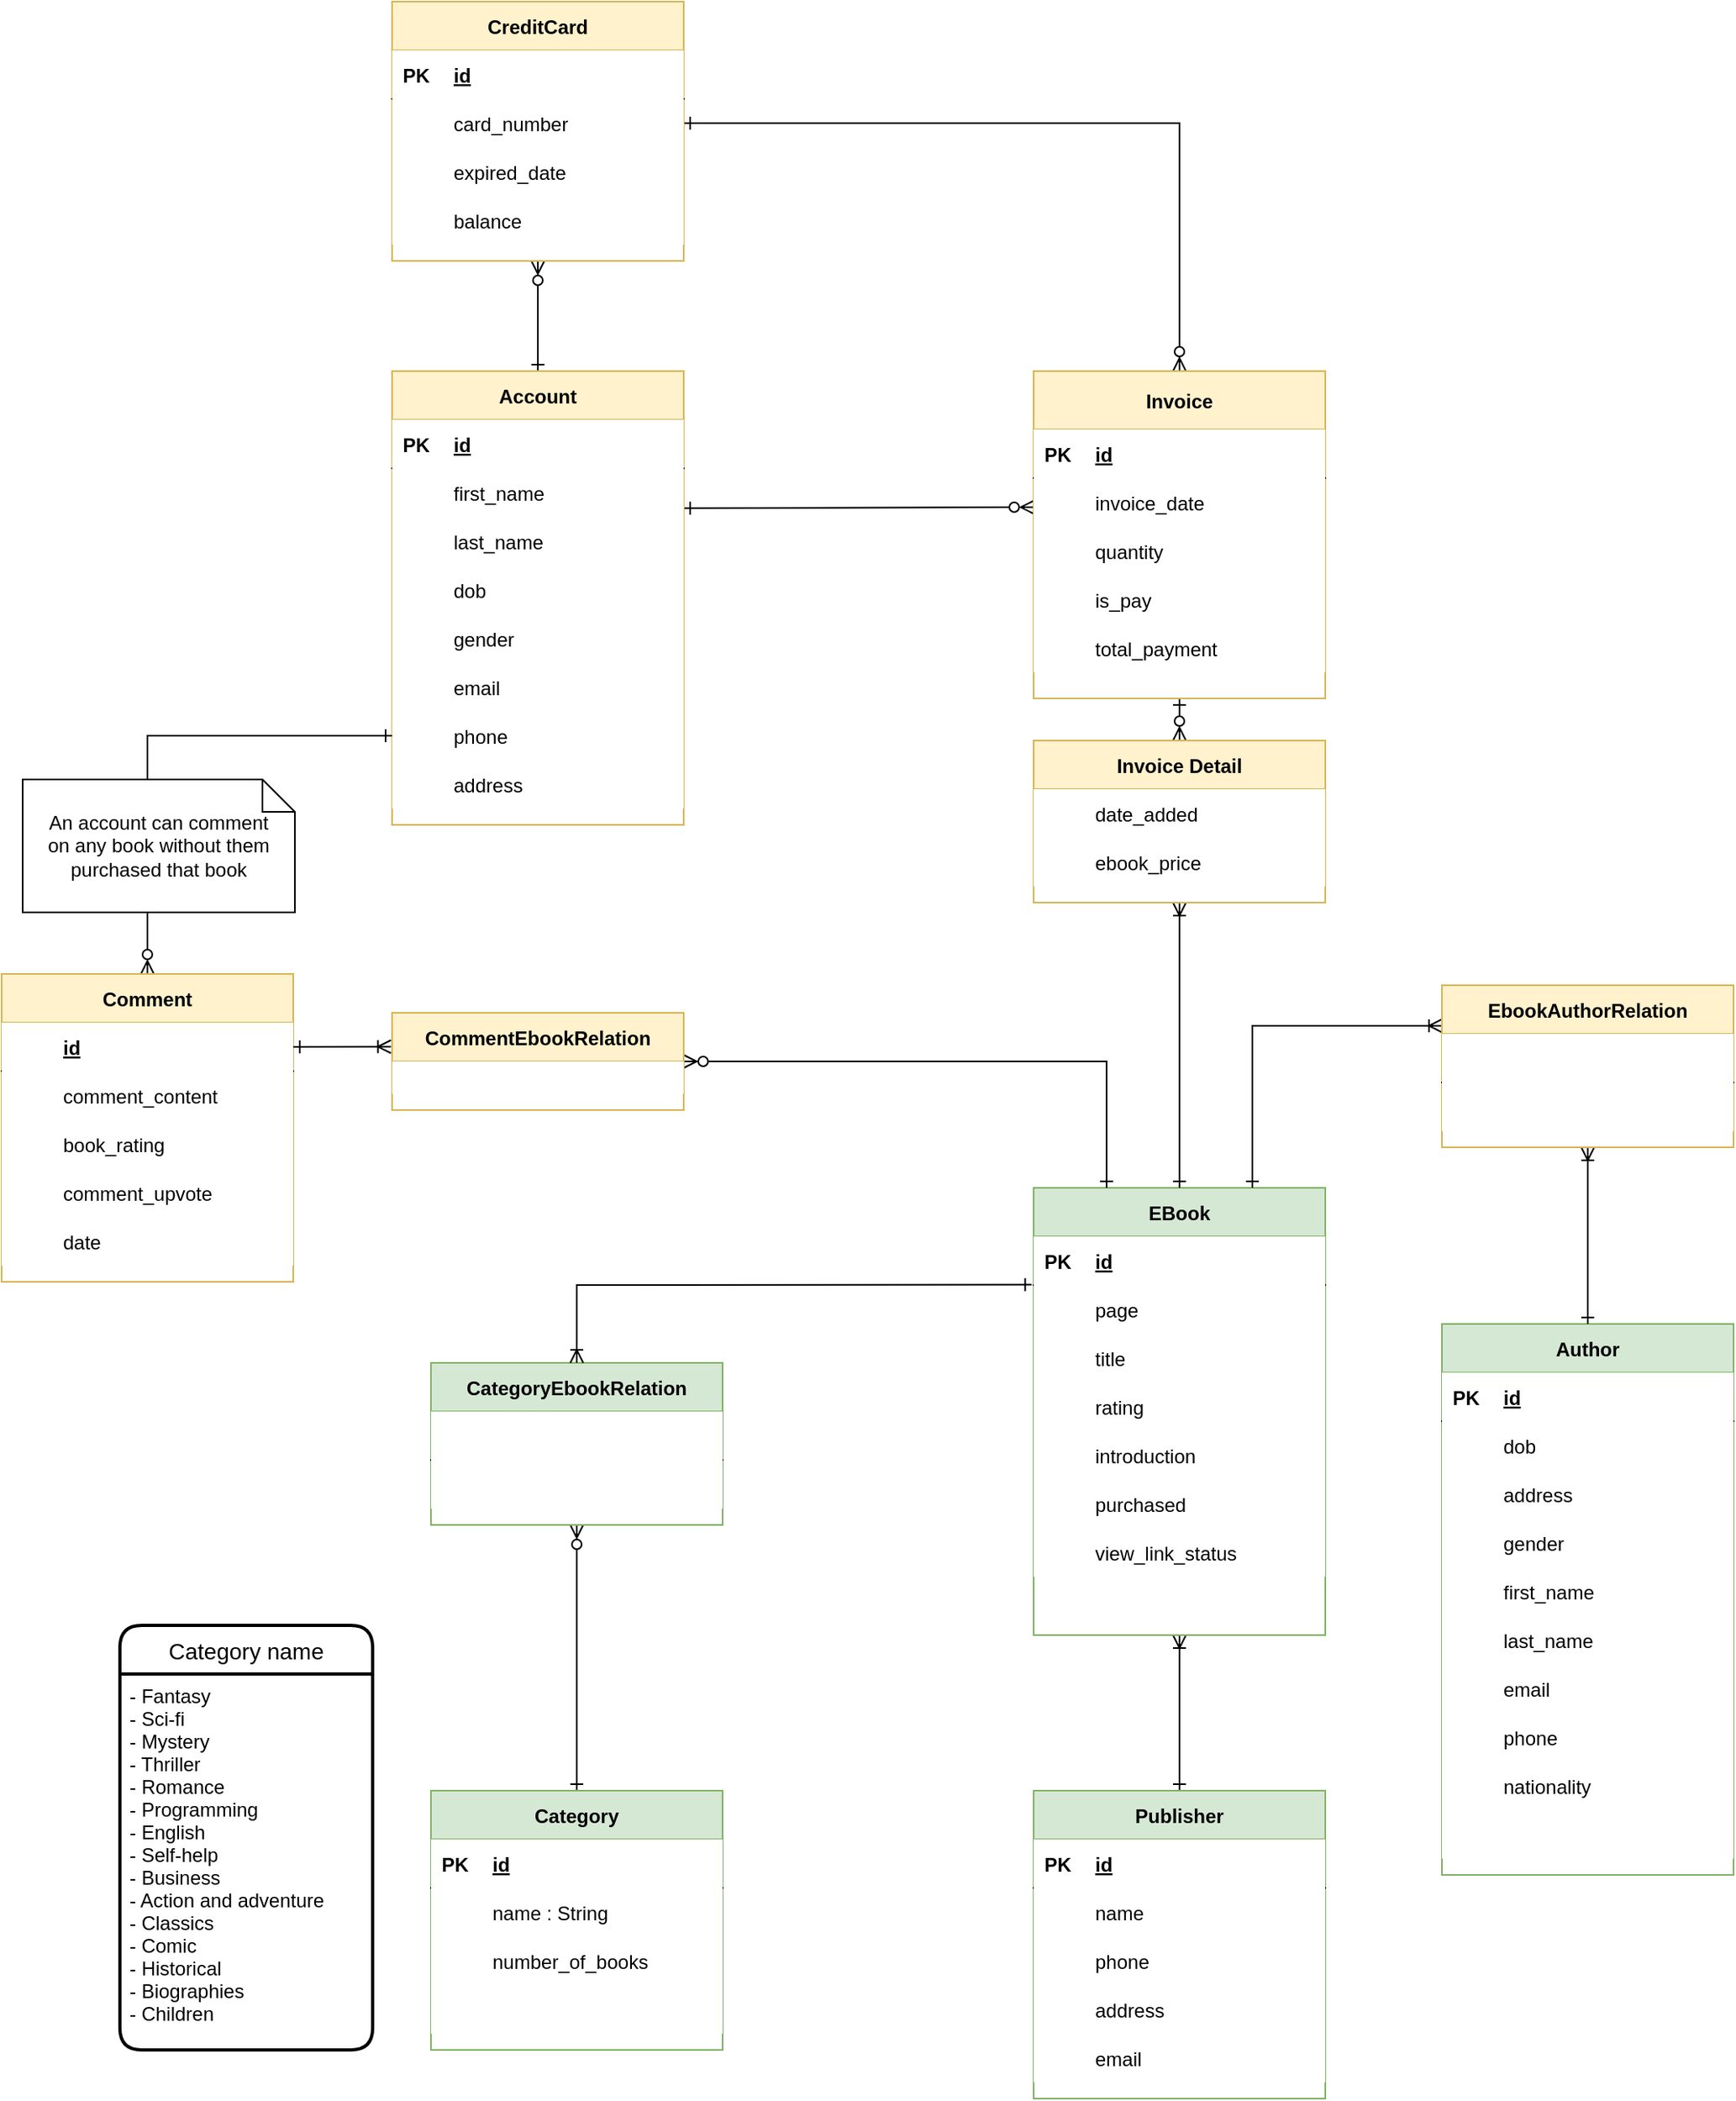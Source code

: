 <mxfile version="19.0.1" type="device"><diagram id="lkXL4oQiqGiToZnR444P" name="Page-1"><mxGraphModel dx="1787" dy="1447" grid="1" gridSize="12" guides="1" tooltips="1" connect="1" arrows="1" fold="1" page="1" pageScale="1" pageWidth="1169" pageHeight="827" math="0" shadow="0"><root><mxCell id="0"/><mxCell id="1" parent="0"/><mxCell id="c8PphtEP9q0mgVCC9OkP-134" style="edgeStyle=none;rounded=0;orthogonalLoop=1;jettySize=auto;html=1;exitX=0.5;exitY=1;exitDx=0;exitDy=0;entryX=0.5;entryY=0;entryDx=0;entryDy=0;startArrow=ERoneToMany;startFill=0;endArrow=ERone;endFill=0;" parent="1" source="c8PphtEP9q0mgVCC9OkP-1" target="c8PphtEP9q0mgVCC9OkP-80" edge="1"><mxGeometry relative="1" as="geometry"/></mxCell><mxCell id="c8PphtEP9q0mgVCC9OkP-1" value="EBook" style="shape=table;startSize=30;container=1;collapsible=1;childLayout=tableLayout;fixedRows=1;rowLines=0;fontStyle=1;align=center;resizeLast=1;fillColor=#d5e8d4;strokeColor=#82b366;" parent="1" vertex="1"><mxGeometry x="708" y="948" width="180" height="276" as="geometry"/></mxCell><mxCell id="c8PphtEP9q0mgVCC9OkP-2" value="" style="shape=tableRow;horizontal=0;startSize=0;swimlaneHead=0;swimlaneBody=0;collapsible=0;dropTarget=0;points=[[0,0.5],[1,0.5]];portConstraint=eastwest;top=0;left=0;right=0;bottom=1;" parent="c8PphtEP9q0mgVCC9OkP-1" vertex="1"><mxGeometry y="30" width="180" height="30" as="geometry"/></mxCell><mxCell id="c8PphtEP9q0mgVCC9OkP-3" value="PK" style="shape=partialRectangle;connectable=0;top=0;left=0;bottom=0;right=0;fontStyle=1;overflow=hidden;" parent="c8PphtEP9q0mgVCC9OkP-2" vertex="1"><mxGeometry width="30" height="30" as="geometry"><mxRectangle width="30" height="30" as="alternateBounds"/></mxGeometry></mxCell><mxCell id="c8PphtEP9q0mgVCC9OkP-4" value="id" style="shape=partialRectangle;connectable=0;top=0;left=0;bottom=0;right=0;align=left;spacingLeft=6;fontStyle=5;overflow=hidden;" parent="c8PphtEP9q0mgVCC9OkP-2" vertex="1"><mxGeometry x="30" width="150" height="30" as="geometry"><mxRectangle width="150" height="30" as="alternateBounds"/></mxGeometry></mxCell><mxCell id="c8PphtEP9q0mgVCC9OkP-5" value="" style="shape=tableRow;horizontal=0;startSize=0;swimlaneHead=0;swimlaneBody=0;collapsible=0;dropTarget=0;points=[[0,0.5],[1,0.5]];portConstraint=eastwest;top=0;left=0;right=0;bottom=0;" parent="c8PphtEP9q0mgVCC9OkP-1" vertex="1"><mxGeometry y="60" width="180" height="30" as="geometry"/></mxCell><mxCell id="c8PphtEP9q0mgVCC9OkP-6" value="" style="shape=partialRectangle;connectable=0;top=0;left=0;bottom=0;right=0;editable=1;overflow=hidden;" parent="c8PphtEP9q0mgVCC9OkP-5" vertex="1"><mxGeometry width="30" height="30" as="geometry"><mxRectangle width="30" height="30" as="alternateBounds"/></mxGeometry></mxCell><mxCell id="c8PphtEP9q0mgVCC9OkP-7" value="page" style="shape=partialRectangle;connectable=0;top=0;left=0;bottom=0;right=0;align=left;spacingLeft=6;overflow=hidden;" parent="c8PphtEP9q0mgVCC9OkP-5" vertex="1"><mxGeometry x="30" width="150" height="30" as="geometry"><mxRectangle width="150" height="30" as="alternateBounds"/></mxGeometry></mxCell><mxCell id="c8PphtEP9q0mgVCC9OkP-8" value="" style="shape=tableRow;horizontal=0;startSize=0;swimlaneHead=0;swimlaneBody=0;collapsible=0;dropTarget=0;points=[[0,0.5],[1,0.5]];portConstraint=eastwest;top=0;left=0;right=0;bottom=0;" parent="c8PphtEP9q0mgVCC9OkP-1" vertex="1"><mxGeometry y="90" width="180" height="30" as="geometry"/></mxCell><mxCell id="c8PphtEP9q0mgVCC9OkP-9" value="" style="shape=partialRectangle;connectable=0;top=0;left=0;bottom=0;right=0;editable=1;overflow=hidden;" parent="c8PphtEP9q0mgVCC9OkP-8" vertex="1"><mxGeometry width="30" height="30" as="geometry"><mxRectangle width="30" height="30" as="alternateBounds"/></mxGeometry></mxCell><mxCell id="c8PphtEP9q0mgVCC9OkP-10" value="title" style="shape=partialRectangle;connectable=0;top=0;left=0;bottom=0;right=0;align=left;spacingLeft=6;overflow=hidden;" parent="c8PphtEP9q0mgVCC9OkP-8" vertex="1"><mxGeometry x="30" width="150" height="30" as="geometry"><mxRectangle width="150" height="30" as="alternateBounds"/></mxGeometry></mxCell><mxCell id="HQHIdfL7lgmh869W0UjS-28" style="shape=tableRow;horizontal=0;startSize=0;swimlaneHead=0;swimlaneBody=0;collapsible=0;dropTarget=0;points=[[0,0.5],[1,0.5]];portConstraint=eastwest;top=0;left=0;right=0;bottom=0;" parent="c8PphtEP9q0mgVCC9OkP-1" vertex="1"><mxGeometry y="120" width="180" height="30" as="geometry"/></mxCell><mxCell id="HQHIdfL7lgmh869W0UjS-29" style="shape=partialRectangle;connectable=0;top=0;left=0;bottom=0;right=0;editable=1;overflow=hidden;" parent="HQHIdfL7lgmh869W0UjS-28" vertex="1"><mxGeometry width="30" height="30" as="geometry"><mxRectangle width="30" height="30" as="alternateBounds"/></mxGeometry></mxCell><mxCell id="HQHIdfL7lgmh869W0UjS-30" value="rating" style="shape=partialRectangle;connectable=0;top=0;left=0;bottom=0;right=0;align=left;spacingLeft=6;overflow=hidden;" parent="HQHIdfL7lgmh869W0UjS-28" vertex="1"><mxGeometry x="30" width="150" height="30" as="geometry"><mxRectangle width="150" height="30" as="alternateBounds"/></mxGeometry></mxCell><mxCell id="HQHIdfL7lgmh869W0UjS-31" style="shape=tableRow;horizontal=0;startSize=0;swimlaneHead=0;swimlaneBody=0;collapsible=0;dropTarget=0;points=[[0,0.5],[1,0.5]];portConstraint=eastwest;top=0;left=0;right=0;bottom=0;" parent="c8PphtEP9q0mgVCC9OkP-1" vertex="1"><mxGeometry y="150" width="180" height="30" as="geometry"/></mxCell><mxCell id="HQHIdfL7lgmh869W0UjS-32" style="shape=partialRectangle;connectable=0;top=0;left=0;bottom=0;right=0;editable=1;overflow=hidden;" parent="HQHIdfL7lgmh869W0UjS-31" vertex="1"><mxGeometry width="30" height="30" as="geometry"><mxRectangle width="30" height="30" as="alternateBounds"/></mxGeometry></mxCell><mxCell id="HQHIdfL7lgmh869W0UjS-33" value="introduction" style="shape=partialRectangle;connectable=0;top=0;left=0;bottom=0;right=0;align=left;spacingLeft=6;overflow=hidden;" parent="HQHIdfL7lgmh869W0UjS-31" vertex="1"><mxGeometry x="30" width="150" height="30" as="geometry"><mxRectangle width="150" height="30" as="alternateBounds"/></mxGeometry></mxCell><mxCell id="HQHIdfL7lgmh869W0UjS-46" style="shape=tableRow;horizontal=0;startSize=0;swimlaneHead=0;swimlaneBody=0;collapsible=0;dropTarget=0;points=[[0,0.5],[1,0.5]];portConstraint=eastwest;top=0;left=0;right=0;bottom=0;" parent="c8PphtEP9q0mgVCC9OkP-1" vertex="1"><mxGeometry y="180" width="180" height="30" as="geometry"/></mxCell><mxCell id="HQHIdfL7lgmh869W0UjS-47" style="shape=partialRectangle;connectable=0;top=0;left=0;bottom=0;right=0;editable=1;overflow=hidden;" parent="HQHIdfL7lgmh869W0UjS-46" vertex="1"><mxGeometry width="30" height="30" as="geometry"><mxRectangle width="30" height="30" as="alternateBounds"/></mxGeometry></mxCell><mxCell id="HQHIdfL7lgmh869W0UjS-48" value="purchased" style="shape=partialRectangle;connectable=0;top=0;left=0;bottom=0;right=0;align=left;spacingLeft=6;overflow=hidden;" parent="HQHIdfL7lgmh869W0UjS-46" vertex="1"><mxGeometry x="30" width="150" height="30" as="geometry"><mxRectangle width="150" height="30" as="alternateBounds"/></mxGeometry></mxCell><mxCell id="HQHIdfL7lgmh869W0UjS-7" style="shape=tableRow;horizontal=0;startSize=0;swimlaneHead=0;swimlaneBody=0;collapsible=0;dropTarget=0;points=[[0,0.5],[1,0.5]];portConstraint=eastwest;top=0;left=0;right=0;bottom=0;" parent="c8PphtEP9q0mgVCC9OkP-1" vertex="1"><mxGeometry y="210" width="180" height="30" as="geometry"/></mxCell><mxCell id="HQHIdfL7lgmh869W0UjS-8" style="shape=partialRectangle;connectable=0;top=0;left=0;bottom=0;right=0;editable=1;overflow=hidden;" parent="HQHIdfL7lgmh869W0UjS-7" vertex="1"><mxGeometry width="30" height="30" as="geometry"><mxRectangle width="30" height="30" as="alternateBounds"/></mxGeometry></mxCell><mxCell id="HQHIdfL7lgmh869W0UjS-9" value="view_link_status" style="shape=partialRectangle;connectable=0;top=0;left=0;bottom=0;right=0;align=left;spacingLeft=6;overflow=hidden;" parent="HQHIdfL7lgmh869W0UjS-7" vertex="1"><mxGeometry x="30" width="150" height="30" as="geometry"><mxRectangle width="150" height="30" as="alternateBounds"/></mxGeometry></mxCell><mxCell id="c8PphtEP9q0mgVCC9OkP-136" style="edgeStyle=none;rounded=0;orthogonalLoop=1;jettySize=auto;html=1;exitX=1;exitY=0.82;exitDx=0;exitDy=0;entryX=0;entryY=0.6;entryDx=0;entryDy=0;startArrow=ERone;startFill=0;endArrow=ERzeroToMany;endFill=0;exitPerimeter=0;entryPerimeter=0;" parent="1" source="c8PphtEP9q0mgVCC9OkP-18" target="c8PphtEP9q0mgVCC9OkP-45" edge="1"><mxGeometry relative="1" as="geometry"/></mxCell><mxCell id="c8PphtEP9q0mgVCC9OkP-163" style="edgeStyle=none;rounded=0;orthogonalLoop=1;jettySize=auto;html=1;exitX=0.5;exitY=0;exitDx=0;exitDy=0;entryX=0.5;entryY=1;entryDx=0;entryDy=0;startArrow=ERone;startFill=0;endArrow=ERzeroToMany;endFill=0;" parent="1" source="c8PphtEP9q0mgVCC9OkP-14" target="c8PphtEP9q0mgVCC9OkP-150" edge="1"><mxGeometry relative="1" as="geometry"/></mxCell><mxCell id="c8PphtEP9q0mgVCC9OkP-14" value="Account" style="shape=table;startSize=30;container=1;collapsible=1;childLayout=tableLayout;fixedRows=1;rowLines=0;fontStyle=1;align=center;resizeLast=1;fillColor=#fff2cc;strokeColor=#d6b656;" parent="1" vertex="1"><mxGeometry x="312" y="444" width="180" height="280" as="geometry"/></mxCell><mxCell id="c8PphtEP9q0mgVCC9OkP-15" value="" style="shape=tableRow;horizontal=0;startSize=0;swimlaneHead=0;swimlaneBody=0;collapsible=0;dropTarget=0;points=[[0,0.5],[1,0.5]];portConstraint=eastwest;top=0;left=0;right=0;bottom=1;" parent="c8PphtEP9q0mgVCC9OkP-14" vertex="1"><mxGeometry y="30" width="180" height="30" as="geometry"/></mxCell><mxCell id="c8PphtEP9q0mgVCC9OkP-16" value="PK" style="shape=partialRectangle;connectable=0;top=0;left=0;bottom=0;right=0;fontStyle=1;overflow=hidden;" parent="c8PphtEP9q0mgVCC9OkP-15" vertex="1"><mxGeometry width="30" height="30" as="geometry"><mxRectangle width="30" height="30" as="alternateBounds"/></mxGeometry></mxCell><mxCell id="c8PphtEP9q0mgVCC9OkP-17" value="id" style="shape=partialRectangle;connectable=0;top=0;left=0;bottom=0;right=0;align=left;spacingLeft=6;fontStyle=5;overflow=hidden;" parent="c8PphtEP9q0mgVCC9OkP-15" vertex="1"><mxGeometry x="30" width="150" height="30" as="geometry"><mxRectangle width="150" height="30" as="alternateBounds"/></mxGeometry></mxCell><mxCell id="c8PphtEP9q0mgVCC9OkP-18" value="" style="shape=tableRow;horizontal=0;startSize=0;swimlaneHead=0;swimlaneBody=0;collapsible=0;dropTarget=0;points=[[0,0.5],[1,0.5]];portConstraint=eastwest;top=0;left=0;right=0;bottom=0;" parent="c8PphtEP9q0mgVCC9OkP-14" vertex="1"><mxGeometry y="60" width="180" height="30" as="geometry"/></mxCell><mxCell id="c8PphtEP9q0mgVCC9OkP-19" value="" style="shape=partialRectangle;connectable=0;top=0;left=0;bottom=0;right=0;editable=1;overflow=hidden;" parent="c8PphtEP9q0mgVCC9OkP-18" vertex="1"><mxGeometry width="30" height="30" as="geometry"><mxRectangle width="30" height="30" as="alternateBounds"/></mxGeometry></mxCell><mxCell id="c8PphtEP9q0mgVCC9OkP-20" value="first_name" style="shape=partialRectangle;connectable=0;top=0;left=0;bottom=0;right=0;align=left;spacingLeft=6;overflow=hidden;" parent="c8PphtEP9q0mgVCC9OkP-18" vertex="1"><mxGeometry x="30" width="150" height="30" as="geometry"><mxRectangle width="150" height="30" as="alternateBounds"/></mxGeometry></mxCell><mxCell id="c8PphtEP9q0mgVCC9OkP-21" value="" style="shape=tableRow;horizontal=0;startSize=0;swimlaneHead=0;swimlaneBody=0;collapsible=0;dropTarget=0;points=[[0,0.5],[1,0.5]];portConstraint=eastwest;top=0;left=0;right=0;bottom=0;" parent="c8PphtEP9q0mgVCC9OkP-14" vertex="1"><mxGeometry y="90" width="180" height="30" as="geometry"/></mxCell><mxCell id="c8PphtEP9q0mgVCC9OkP-22" value="" style="shape=partialRectangle;connectable=0;top=0;left=0;bottom=0;right=0;editable=1;overflow=hidden;" parent="c8PphtEP9q0mgVCC9OkP-21" vertex="1"><mxGeometry width="30" height="30" as="geometry"><mxRectangle width="30" height="30" as="alternateBounds"/></mxGeometry></mxCell><mxCell id="c8PphtEP9q0mgVCC9OkP-23" value="last_name" style="shape=partialRectangle;connectable=0;top=0;left=0;bottom=0;right=0;align=left;spacingLeft=6;overflow=hidden;" parent="c8PphtEP9q0mgVCC9OkP-21" vertex="1"><mxGeometry x="30" width="150" height="30" as="geometry"><mxRectangle width="150" height="30" as="alternateBounds"/></mxGeometry></mxCell><mxCell id="c8PphtEP9q0mgVCC9OkP-236" style="shape=tableRow;horizontal=0;startSize=0;swimlaneHead=0;swimlaneBody=0;collapsible=0;dropTarget=0;points=[[0,0.5],[1,0.5]];portConstraint=eastwest;top=0;left=0;right=0;bottom=0;" parent="c8PphtEP9q0mgVCC9OkP-14" vertex="1"><mxGeometry y="120" width="180" height="30" as="geometry"/></mxCell><mxCell id="c8PphtEP9q0mgVCC9OkP-237" style="shape=partialRectangle;connectable=0;top=0;left=0;bottom=0;right=0;editable=1;overflow=hidden;" parent="c8PphtEP9q0mgVCC9OkP-236" vertex="1"><mxGeometry width="30" height="30" as="geometry"><mxRectangle width="30" height="30" as="alternateBounds"/></mxGeometry></mxCell><mxCell id="c8PphtEP9q0mgVCC9OkP-238" value="dob" style="shape=partialRectangle;connectable=0;top=0;left=0;bottom=0;right=0;align=left;spacingLeft=6;overflow=hidden;" parent="c8PphtEP9q0mgVCC9OkP-236" vertex="1"><mxGeometry x="30" width="150" height="30" as="geometry"><mxRectangle width="150" height="30" as="alternateBounds"/></mxGeometry></mxCell><mxCell id="c8PphtEP9q0mgVCC9OkP-24" value="" style="shape=tableRow;horizontal=0;startSize=0;swimlaneHead=0;swimlaneBody=0;collapsible=0;dropTarget=0;points=[[0,0.5],[1,0.5]];portConstraint=eastwest;top=0;left=0;right=0;bottom=0;" parent="c8PphtEP9q0mgVCC9OkP-14" vertex="1"><mxGeometry y="150" width="180" height="30" as="geometry"/></mxCell><mxCell id="c8PphtEP9q0mgVCC9OkP-25" value="" style="shape=partialRectangle;connectable=0;top=0;left=0;bottom=0;right=0;editable=1;overflow=hidden;" parent="c8PphtEP9q0mgVCC9OkP-24" vertex="1"><mxGeometry width="30" height="30" as="geometry"><mxRectangle width="30" height="30" as="alternateBounds"/></mxGeometry></mxCell><mxCell id="c8PphtEP9q0mgVCC9OkP-26" value="gender" style="shape=partialRectangle;connectable=0;top=0;left=0;bottom=0;right=0;align=left;spacingLeft=6;overflow=hidden;" parent="c8PphtEP9q0mgVCC9OkP-24" vertex="1"><mxGeometry x="30" width="150" height="30" as="geometry"><mxRectangle width="150" height="30" as="alternateBounds"/></mxGeometry></mxCell><mxCell id="c8PphtEP9q0mgVCC9OkP-227" style="shape=tableRow;horizontal=0;startSize=0;swimlaneHead=0;swimlaneBody=0;collapsible=0;dropTarget=0;points=[[0,0.5],[1,0.5]];portConstraint=eastwest;top=0;left=0;right=0;bottom=0;" parent="c8PphtEP9q0mgVCC9OkP-14" vertex="1"><mxGeometry y="180" width="180" height="30" as="geometry"/></mxCell><mxCell id="c8PphtEP9q0mgVCC9OkP-228" style="shape=partialRectangle;connectable=0;top=0;left=0;bottom=0;right=0;editable=1;overflow=hidden;" parent="c8PphtEP9q0mgVCC9OkP-227" vertex="1"><mxGeometry width="30" height="30" as="geometry"><mxRectangle width="30" height="30" as="alternateBounds"/></mxGeometry></mxCell><mxCell id="c8PphtEP9q0mgVCC9OkP-229" value="email" style="shape=partialRectangle;connectable=0;top=0;left=0;bottom=0;right=0;align=left;spacingLeft=6;overflow=hidden;" parent="c8PphtEP9q0mgVCC9OkP-227" vertex="1"><mxGeometry x="30" width="150" height="30" as="geometry"><mxRectangle width="150" height="30" as="alternateBounds"/></mxGeometry></mxCell><mxCell id="c8PphtEP9q0mgVCC9OkP-230" style="shape=tableRow;horizontal=0;startSize=0;swimlaneHead=0;swimlaneBody=0;collapsible=0;dropTarget=0;points=[[0,0.5],[1,0.5]];portConstraint=eastwest;top=0;left=0;right=0;bottom=0;" parent="c8PphtEP9q0mgVCC9OkP-14" vertex="1"><mxGeometry y="210" width="180" height="30" as="geometry"/></mxCell><mxCell id="c8PphtEP9q0mgVCC9OkP-231" style="shape=partialRectangle;connectable=0;top=0;left=0;bottom=0;right=0;editable=1;overflow=hidden;" parent="c8PphtEP9q0mgVCC9OkP-230" vertex="1"><mxGeometry width="30" height="30" as="geometry"><mxRectangle width="30" height="30" as="alternateBounds"/></mxGeometry></mxCell><mxCell id="c8PphtEP9q0mgVCC9OkP-232" value="phone" style="shape=partialRectangle;connectable=0;top=0;left=0;bottom=0;right=0;align=left;spacingLeft=6;overflow=hidden;" parent="c8PphtEP9q0mgVCC9OkP-230" vertex="1"><mxGeometry x="30" width="150" height="30" as="geometry"><mxRectangle width="150" height="30" as="alternateBounds"/></mxGeometry></mxCell><mxCell id="c8PphtEP9q0mgVCC9OkP-233" style="shape=tableRow;horizontal=0;startSize=0;swimlaneHead=0;swimlaneBody=0;collapsible=0;dropTarget=0;points=[[0,0.5],[1,0.5]];portConstraint=eastwest;top=0;left=0;right=0;bottom=0;" parent="c8PphtEP9q0mgVCC9OkP-14" vertex="1"><mxGeometry y="240" width="180" height="30" as="geometry"/></mxCell><mxCell id="c8PphtEP9q0mgVCC9OkP-234" style="shape=partialRectangle;connectable=0;top=0;left=0;bottom=0;right=0;editable=1;overflow=hidden;" parent="c8PphtEP9q0mgVCC9OkP-233" vertex="1"><mxGeometry width="30" height="30" as="geometry"><mxRectangle width="30" height="30" as="alternateBounds"/></mxGeometry></mxCell><mxCell id="c8PphtEP9q0mgVCC9OkP-235" value="address" style="shape=partialRectangle;connectable=0;top=0;left=0;bottom=0;right=0;align=left;spacingLeft=6;overflow=hidden;" parent="c8PphtEP9q0mgVCC9OkP-233" vertex="1"><mxGeometry x="30" width="150" height="30" as="geometry"><mxRectangle width="150" height="30" as="alternateBounds"/></mxGeometry></mxCell><mxCell id="c8PphtEP9q0mgVCC9OkP-28" value="Author" style="shape=table;startSize=30;container=1;collapsible=1;childLayout=tableLayout;fixedRows=1;rowLines=0;fontStyle=1;align=center;resizeLast=1;fillColor=#d5e8d4;strokeColor=#82b366;" parent="1" vertex="1"><mxGeometry x="960" y="1032" width="180" height="340" as="geometry"/></mxCell><mxCell id="c8PphtEP9q0mgVCC9OkP-29" value="" style="shape=tableRow;horizontal=0;startSize=0;swimlaneHead=0;swimlaneBody=0;collapsible=0;dropTarget=0;points=[[0,0.5],[1,0.5]];portConstraint=eastwest;top=0;left=0;right=0;bottom=1;" parent="c8PphtEP9q0mgVCC9OkP-28" vertex="1"><mxGeometry y="30" width="180" height="30" as="geometry"/></mxCell><mxCell id="c8PphtEP9q0mgVCC9OkP-30" value="PK" style="shape=partialRectangle;connectable=0;top=0;left=0;bottom=0;right=0;fontStyle=1;overflow=hidden;" parent="c8PphtEP9q0mgVCC9OkP-29" vertex="1"><mxGeometry width="30" height="30" as="geometry"><mxRectangle width="30" height="30" as="alternateBounds"/></mxGeometry></mxCell><mxCell id="c8PphtEP9q0mgVCC9OkP-31" value="id" style="shape=partialRectangle;connectable=0;top=0;left=0;bottom=0;right=0;align=left;spacingLeft=6;fontStyle=5;overflow=hidden;" parent="c8PphtEP9q0mgVCC9OkP-29" vertex="1"><mxGeometry x="30" width="150" height="30" as="geometry"><mxRectangle width="150" height="30" as="alternateBounds"/></mxGeometry></mxCell><mxCell id="c8PphtEP9q0mgVCC9OkP-32" value="" style="shape=tableRow;horizontal=0;startSize=0;swimlaneHead=0;swimlaneBody=0;collapsible=0;dropTarget=0;points=[[0,0.5],[1,0.5]];portConstraint=eastwest;top=0;left=0;right=0;bottom=0;" parent="c8PphtEP9q0mgVCC9OkP-28" vertex="1"><mxGeometry y="60" width="180" height="30" as="geometry"/></mxCell><mxCell id="c8PphtEP9q0mgVCC9OkP-33" value="" style="shape=partialRectangle;connectable=0;top=0;left=0;bottom=0;right=0;editable=1;overflow=hidden;" parent="c8PphtEP9q0mgVCC9OkP-32" vertex="1"><mxGeometry width="30" height="30" as="geometry"><mxRectangle width="30" height="30" as="alternateBounds"/></mxGeometry></mxCell><mxCell id="c8PphtEP9q0mgVCC9OkP-34" value="dob" style="shape=partialRectangle;connectable=0;top=0;left=0;bottom=0;right=0;align=left;spacingLeft=6;overflow=hidden;" parent="c8PphtEP9q0mgVCC9OkP-32" vertex="1"><mxGeometry x="30" width="150" height="30" as="geometry"><mxRectangle width="150" height="30" as="alternateBounds"/></mxGeometry></mxCell><mxCell id="c8PphtEP9q0mgVCC9OkP-35" value="" style="shape=tableRow;horizontal=0;startSize=0;swimlaneHead=0;swimlaneBody=0;collapsible=0;dropTarget=0;points=[[0,0.5],[1,0.5]];portConstraint=eastwest;top=0;left=0;right=0;bottom=0;" parent="c8PphtEP9q0mgVCC9OkP-28" vertex="1"><mxGeometry y="90" width="180" height="30" as="geometry"/></mxCell><mxCell id="c8PphtEP9q0mgVCC9OkP-36" value="" style="shape=partialRectangle;connectable=0;top=0;left=0;bottom=0;right=0;editable=1;overflow=hidden;" parent="c8PphtEP9q0mgVCC9OkP-35" vertex="1"><mxGeometry width="30" height="30" as="geometry"><mxRectangle width="30" height="30" as="alternateBounds"/></mxGeometry></mxCell><mxCell id="c8PphtEP9q0mgVCC9OkP-37" value="address" style="shape=partialRectangle;connectable=0;top=0;left=0;bottom=0;right=0;align=left;spacingLeft=6;overflow=hidden;" parent="c8PphtEP9q0mgVCC9OkP-35" vertex="1"><mxGeometry x="30" width="150" height="30" as="geometry"><mxRectangle width="150" height="30" as="alternateBounds"/></mxGeometry></mxCell><mxCell id="c8PphtEP9q0mgVCC9OkP-38" value="" style="shape=tableRow;horizontal=0;startSize=0;swimlaneHead=0;swimlaneBody=0;collapsible=0;dropTarget=0;points=[[0,0.5],[1,0.5]];portConstraint=eastwest;top=0;left=0;right=0;bottom=0;" parent="c8PphtEP9q0mgVCC9OkP-28" vertex="1"><mxGeometry y="120" width="180" height="30" as="geometry"/></mxCell><mxCell id="c8PphtEP9q0mgVCC9OkP-39" value="" style="shape=partialRectangle;connectable=0;top=0;left=0;bottom=0;right=0;editable=1;overflow=hidden;" parent="c8PphtEP9q0mgVCC9OkP-38" vertex="1"><mxGeometry width="30" height="30" as="geometry"><mxRectangle width="30" height="30" as="alternateBounds"/></mxGeometry></mxCell><mxCell id="c8PphtEP9q0mgVCC9OkP-40" value="gender" style="shape=partialRectangle;connectable=0;top=0;left=0;bottom=0;right=0;align=left;spacingLeft=6;overflow=hidden;" parent="c8PphtEP9q0mgVCC9OkP-38" vertex="1"><mxGeometry x="30" width="150" height="30" as="geometry"><mxRectangle width="150" height="30" as="alternateBounds"/></mxGeometry></mxCell><mxCell id="c8PphtEP9q0mgVCC9OkP-214" style="shape=tableRow;horizontal=0;startSize=0;swimlaneHead=0;swimlaneBody=0;collapsible=0;dropTarget=0;points=[[0,0.5],[1,0.5]];portConstraint=eastwest;top=0;left=0;right=0;bottom=0;" parent="c8PphtEP9q0mgVCC9OkP-28" vertex="1"><mxGeometry y="150" width="180" height="30" as="geometry"/></mxCell><mxCell id="c8PphtEP9q0mgVCC9OkP-215" style="shape=partialRectangle;connectable=0;top=0;left=0;bottom=0;right=0;editable=1;overflow=hidden;" parent="c8PphtEP9q0mgVCC9OkP-214" vertex="1"><mxGeometry width="30" height="30" as="geometry"><mxRectangle width="30" height="30" as="alternateBounds"/></mxGeometry></mxCell><mxCell id="c8PphtEP9q0mgVCC9OkP-216" value="first_name" style="shape=partialRectangle;connectable=0;top=0;left=0;bottom=0;right=0;align=left;spacingLeft=6;overflow=hidden;" parent="c8PphtEP9q0mgVCC9OkP-214" vertex="1"><mxGeometry x="30" width="150" height="30" as="geometry"><mxRectangle width="150" height="30" as="alternateBounds"/></mxGeometry></mxCell><mxCell id="c8PphtEP9q0mgVCC9OkP-217" style="shape=tableRow;horizontal=0;startSize=0;swimlaneHead=0;swimlaneBody=0;collapsible=0;dropTarget=0;points=[[0,0.5],[1,0.5]];portConstraint=eastwest;top=0;left=0;right=0;bottom=0;" parent="c8PphtEP9q0mgVCC9OkP-28" vertex="1"><mxGeometry y="180" width="180" height="30" as="geometry"/></mxCell><mxCell id="c8PphtEP9q0mgVCC9OkP-218" style="shape=partialRectangle;connectable=0;top=0;left=0;bottom=0;right=0;editable=1;overflow=hidden;" parent="c8PphtEP9q0mgVCC9OkP-217" vertex="1"><mxGeometry width="30" height="30" as="geometry"><mxRectangle width="30" height="30" as="alternateBounds"/></mxGeometry></mxCell><mxCell id="c8PphtEP9q0mgVCC9OkP-219" value="last_name" style="shape=partialRectangle;connectable=0;top=0;left=0;bottom=0;right=0;align=left;spacingLeft=6;overflow=hidden;" parent="c8PphtEP9q0mgVCC9OkP-217" vertex="1"><mxGeometry x="30" width="150" height="30" as="geometry"><mxRectangle width="150" height="30" as="alternateBounds"/></mxGeometry></mxCell><mxCell id="c8PphtEP9q0mgVCC9OkP-220" style="shape=tableRow;horizontal=0;startSize=0;swimlaneHead=0;swimlaneBody=0;collapsible=0;dropTarget=0;points=[[0,0.5],[1,0.5]];portConstraint=eastwest;top=0;left=0;right=0;bottom=0;" parent="c8PphtEP9q0mgVCC9OkP-28" vertex="1"><mxGeometry y="210" width="180" height="30" as="geometry"/></mxCell><mxCell id="c8PphtEP9q0mgVCC9OkP-221" style="shape=partialRectangle;connectable=0;top=0;left=0;bottom=0;right=0;editable=1;overflow=hidden;" parent="c8PphtEP9q0mgVCC9OkP-220" vertex="1"><mxGeometry width="30" height="30" as="geometry"><mxRectangle width="30" height="30" as="alternateBounds"/></mxGeometry></mxCell><mxCell id="c8PphtEP9q0mgVCC9OkP-222" value="email" style="shape=partialRectangle;connectable=0;top=0;left=0;bottom=0;right=0;align=left;spacingLeft=6;overflow=hidden;" parent="c8PphtEP9q0mgVCC9OkP-220" vertex="1"><mxGeometry x="30" width="150" height="30" as="geometry"><mxRectangle width="150" height="30" as="alternateBounds"/></mxGeometry></mxCell><mxCell id="c8PphtEP9q0mgVCC9OkP-223" style="shape=tableRow;horizontal=0;startSize=0;swimlaneHead=0;swimlaneBody=0;collapsible=0;dropTarget=0;points=[[0,0.5],[1,0.5]];portConstraint=eastwest;top=0;left=0;right=0;bottom=0;" parent="c8PphtEP9q0mgVCC9OkP-28" vertex="1"><mxGeometry y="240" width="180" height="30" as="geometry"/></mxCell><mxCell id="c8PphtEP9q0mgVCC9OkP-224" style="shape=partialRectangle;connectable=0;top=0;left=0;bottom=0;right=0;editable=1;overflow=hidden;" parent="c8PphtEP9q0mgVCC9OkP-223" vertex="1"><mxGeometry width="30" height="30" as="geometry"><mxRectangle width="30" height="30" as="alternateBounds"/></mxGeometry></mxCell><mxCell id="c8PphtEP9q0mgVCC9OkP-225" value="phone" style="shape=partialRectangle;connectable=0;top=0;left=0;bottom=0;right=0;align=left;spacingLeft=6;overflow=hidden;" parent="c8PphtEP9q0mgVCC9OkP-223" vertex="1"><mxGeometry x="30" width="150" height="30" as="geometry"><mxRectangle width="150" height="30" as="alternateBounds"/></mxGeometry></mxCell><mxCell id="UBM0KVXzfADIwxOlramJ-35" style="shape=tableRow;horizontal=0;startSize=0;swimlaneHead=0;swimlaneBody=0;collapsible=0;dropTarget=0;points=[[0,0.5],[1,0.5]];portConstraint=eastwest;top=0;left=0;right=0;bottom=0;" parent="c8PphtEP9q0mgVCC9OkP-28" vertex="1"><mxGeometry y="270" width="180" height="30" as="geometry"/></mxCell><mxCell id="UBM0KVXzfADIwxOlramJ-36" style="shape=partialRectangle;connectable=0;top=0;left=0;bottom=0;right=0;editable=1;overflow=hidden;" parent="UBM0KVXzfADIwxOlramJ-35" vertex="1"><mxGeometry width="30" height="30" as="geometry"><mxRectangle width="30" height="30" as="alternateBounds"/></mxGeometry></mxCell><mxCell id="UBM0KVXzfADIwxOlramJ-37" value="nationality" style="shape=partialRectangle;connectable=0;top=0;left=0;bottom=0;right=0;align=left;spacingLeft=6;overflow=hidden;" parent="UBM0KVXzfADIwxOlramJ-35" vertex="1"><mxGeometry x="30" width="150" height="30" as="geometry"><mxRectangle width="150" height="30" as="alternateBounds"/></mxGeometry></mxCell><mxCell id="UBM0KVXzfADIwxOlramJ-4" style="shape=tableRow;horizontal=0;startSize=0;swimlaneHead=0;swimlaneBody=0;collapsible=0;dropTarget=0;points=[[0,0.5],[1,0.5]];portConstraint=eastwest;top=0;left=0;right=0;bottom=0;" parent="c8PphtEP9q0mgVCC9OkP-28" vertex="1"><mxGeometry y="300" width="180" height="30" as="geometry"/></mxCell><mxCell id="UBM0KVXzfADIwxOlramJ-5" style="shape=partialRectangle;connectable=0;top=0;left=0;bottom=0;right=0;editable=1;overflow=hidden;" parent="UBM0KVXzfADIwxOlramJ-4" vertex="1"><mxGeometry width="30" height="30" as="geometry"><mxRectangle width="30" height="30" as="alternateBounds"/></mxGeometry></mxCell><mxCell id="UBM0KVXzfADIwxOlramJ-6" style="shape=partialRectangle;connectable=0;top=0;left=0;bottom=0;right=0;align=left;spacingLeft=6;overflow=hidden;" parent="UBM0KVXzfADIwxOlramJ-4" vertex="1"><mxGeometry x="30" width="150" height="30" as="geometry"><mxRectangle width="150" height="30" as="alternateBounds"/></mxGeometry></mxCell><mxCell id="c8PphtEP9q0mgVCC9OkP-165" style="edgeStyle=none;rounded=0;orthogonalLoop=1;jettySize=auto;html=1;exitX=0.5;exitY=0;exitDx=0;exitDy=0;entryX=1;entryY=0.5;entryDx=0;entryDy=0;startArrow=ERzeroToMany;startFill=0;endArrow=ERone;endFill=0;" parent="1" source="c8PphtEP9q0mgVCC9OkP-41" target="c8PphtEP9q0mgVCC9OkP-154" edge="1"><mxGeometry relative="1" as="geometry"><mxPoint x="798" y="346" as="targetPoint"/><Array as="points"><mxPoint x="798" y="291"/></Array></mxGeometry></mxCell><mxCell id="c8PphtEP9q0mgVCC9OkP-211" style="edgeStyle=none;rounded=0;orthogonalLoop=1;jettySize=auto;html=1;exitX=0.5;exitY=1;exitDx=0;exitDy=0;entryX=0.5;entryY=0;entryDx=0;entryDy=0;startArrow=ERone;startFill=0;endArrow=ERzeroToMany;endFill=0;" parent="1" source="c8PphtEP9q0mgVCC9OkP-41" target="c8PphtEP9q0mgVCC9OkP-198" edge="1"><mxGeometry relative="1" as="geometry"/></mxCell><mxCell id="c8PphtEP9q0mgVCC9OkP-41" value="Invoice" style="shape=table;startSize=36;container=1;collapsible=1;childLayout=tableLayout;fixedRows=1;rowLines=0;fontStyle=1;align=center;resizeLast=1;fillColor=#fff2cc;strokeColor=#d6b656;" parent="1" vertex="1"><mxGeometry x="708" y="444" width="180" height="202" as="geometry"/></mxCell><mxCell id="c8PphtEP9q0mgVCC9OkP-42" value="" style="shape=tableRow;horizontal=0;startSize=0;swimlaneHead=0;swimlaneBody=0;collapsible=0;dropTarget=0;points=[[0,0.5],[1,0.5]];portConstraint=eastwest;top=0;left=0;right=0;bottom=1;" parent="c8PphtEP9q0mgVCC9OkP-41" vertex="1"><mxGeometry y="36" width="180" height="30" as="geometry"/></mxCell><mxCell id="c8PphtEP9q0mgVCC9OkP-43" value="PK" style="shape=partialRectangle;connectable=0;top=0;left=0;bottom=0;right=0;fontStyle=1;overflow=hidden;" parent="c8PphtEP9q0mgVCC9OkP-42" vertex="1"><mxGeometry width="30" height="30" as="geometry"><mxRectangle width="30" height="30" as="alternateBounds"/></mxGeometry></mxCell><mxCell id="c8PphtEP9q0mgVCC9OkP-44" value="id" style="shape=partialRectangle;connectable=0;top=0;left=0;bottom=0;right=0;align=left;spacingLeft=6;fontStyle=5;overflow=hidden;" parent="c8PphtEP9q0mgVCC9OkP-42" vertex="1"><mxGeometry x="30" width="150" height="30" as="geometry"><mxRectangle width="150" height="30" as="alternateBounds"/></mxGeometry></mxCell><mxCell id="c8PphtEP9q0mgVCC9OkP-45" value="" style="shape=tableRow;horizontal=0;startSize=0;swimlaneHead=0;swimlaneBody=0;collapsible=0;dropTarget=0;points=[[0,0.5],[1,0.5]];portConstraint=eastwest;top=0;left=0;right=0;bottom=0;" parent="c8PphtEP9q0mgVCC9OkP-41" vertex="1"><mxGeometry y="66" width="180" height="30" as="geometry"/></mxCell><mxCell id="c8PphtEP9q0mgVCC9OkP-46" value="" style="shape=partialRectangle;connectable=0;top=0;left=0;bottom=0;right=0;editable=1;overflow=hidden;" parent="c8PphtEP9q0mgVCC9OkP-45" vertex="1"><mxGeometry width="30" height="30" as="geometry"><mxRectangle width="30" height="30" as="alternateBounds"/></mxGeometry></mxCell><mxCell id="c8PphtEP9q0mgVCC9OkP-47" value="invoice_date" style="shape=partialRectangle;connectable=0;top=0;left=0;bottom=0;right=0;align=left;spacingLeft=6;overflow=hidden;" parent="c8PphtEP9q0mgVCC9OkP-45" vertex="1"><mxGeometry x="30" width="150" height="30" as="geometry"><mxRectangle width="150" height="30" as="alternateBounds"/></mxGeometry></mxCell><mxCell id="c8PphtEP9q0mgVCC9OkP-48" value="" style="shape=tableRow;horizontal=0;startSize=0;swimlaneHead=0;swimlaneBody=0;collapsible=0;dropTarget=0;points=[[0,0.5],[1,0.5]];portConstraint=eastwest;top=0;left=0;right=0;bottom=0;" parent="c8PphtEP9q0mgVCC9OkP-41" vertex="1"><mxGeometry y="96" width="180" height="30" as="geometry"/></mxCell><mxCell id="c8PphtEP9q0mgVCC9OkP-49" value="" style="shape=partialRectangle;connectable=0;top=0;left=0;bottom=0;right=0;editable=1;overflow=hidden;" parent="c8PphtEP9q0mgVCC9OkP-48" vertex="1"><mxGeometry width="30" height="30" as="geometry"><mxRectangle width="30" height="30" as="alternateBounds"/></mxGeometry></mxCell><mxCell id="c8PphtEP9q0mgVCC9OkP-50" value="quantity" style="shape=partialRectangle;connectable=0;top=0;left=0;bottom=0;right=0;align=left;spacingLeft=6;overflow=hidden;" parent="c8PphtEP9q0mgVCC9OkP-48" vertex="1"><mxGeometry x="30" width="150" height="30" as="geometry"><mxRectangle width="150" height="30" as="alternateBounds"/></mxGeometry></mxCell><mxCell id="UBM0KVXzfADIwxOlramJ-70" style="shape=tableRow;horizontal=0;startSize=0;swimlaneHead=0;swimlaneBody=0;collapsible=0;dropTarget=0;points=[[0,0.5],[1,0.5]];portConstraint=eastwest;top=0;left=0;right=0;bottom=0;" parent="c8PphtEP9q0mgVCC9OkP-41" vertex="1"><mxGeometry y="126" width="180" height="30" as="geometry"/></mxCell><mxCell id="UBM0KVXzfADIwxOlramJ-71" style="shape=partialRectangle;connectable=0;top=0;left=0;bottom=0;right=0;editable=1;overflow=hidden;" parent="UBM0KVXzfADIwxOlramJ-70" vertex="1"><mxGeometry width="30" height="30" as="geometry"><mxRectangle width="30" height="30" as="alternateBounds"/></mxGeometry></mxCell><mxCell id="UBM0KVXzfADIwxOlramJ-72" value="is_pay" style="shape=partialRectangle;connectable=0;top=0;left=0;bottom=0;right=0;align=left;spacingLeft=6;overflow=hidden;" parent="UBM0KVXzfADIwxOlramJ-70" vertex="1"><mxGeometry x="30" width="150" height="30" as="geometry"><mxRectangle width="150" height="30" as="alternateBounds"/></mxGeometry></mxCell><mxCell id="c8PphtEP9q0mgVCC9OkP-51" value="" style="shape=tableRow;horizontal=0;startSize=0;swimlaneHead=0;swimlaneBody=0;collapsible=0;dropTarget=0;points=[[0,0.5],[1,0.5]];portConstraint=eastwest;top=0;left=0;right=0;bottom=0;" parent="c8PphtEP9q0mgVCC9OkP-41" vertex="1"><mxGeometry y="156" width="180" height="30" as="geometry"/></mxCell><mxCell id="c8PphtEP9q0mgVCC9OkP-52" value="" style="shape=partialRectangle;connectable=0;top=0;left=0;bottom=0;right=0;editable=1;overflow=hidden;" parent="c8PphtEP9q0mgVCC9OkP-51" vertex="1"><mxGeometry width="30" height="30" as="geometry"><mxRectangle width="30" height="30" as="alternateBounds"/></mxGeometry></mxCell><mxCell id="c8PphtEP9q0mgVCC9OkP-53" value="total_payment" style="shape=partialRectangle;connectable=0;top=0;left=0;bottom=0;right=0;align=left;spacingLeft=6;overflow=hidden;" parent="c8PphtEP9q0mgVCC9OkP-51" vertex="1"><mxGeometry x="30" width="150" height="30" as="geometry"><mxRectangle width="150" height="30" as="alternateBounds"/></mxGeometry></mxCell><mxCell id="c8PphtEP9q0mgVCC9OkP-80" value="Publisher" style="shape=table;startSize=30;container=1;collapsible=1;childLayout=tableLayout;fixedRows=1;rowLines=0;fontStyle=1;align=center;resizeLast=1;fillColor=#d5e8d4;strokeColor=#82b366;" parent="1" vertex="1"><mxGeometry x="708" y="1320" width="180" height="190" as="geometry"/></mxCell><mxCell id="c8PphtEP9q0mgVCC9OkP-81" value="" style="shape=tableRow;horizontal=0;startSize=0;swimlaneHead=0;swimlaneBody=0;collapsible=0;dropTarget=0;points=[[0,0.5],[1,0.5]];portConstraint=eastwest;top=0;left=0;right=0;bottom=1;" parent="c8PphtEP9q0mgVCC9OkP-80" vertex="1"><mxGeometry y="30" width="180" height="30" as="geometry"/></mxCell><mxCell id="c8PphtEP9q0mgVCC9OkP-82" value="PK" style="shape=partialRectangle;connectable=0;top=0;left=0;bottom=0;right=0;fontStyle=1;overflow=hidden;" parent="c8PphtEP9q0mgVCC9OkP-81" vertex="1"><mxGeometry width="30" height="30" as="geometry"><mxRectangle width="30" height="30" as="alternateBounds"/></mxGeometry></mxCell><mxCell id="c8PphtEP9q0mgVCC9OkP-83" value="id" style="shape=partialRectangle;connectable=0;top=0;left=0;bottom=0;right=0;align=left;spacingLeft=6;fontStyle=5;overflow=hidden;" parent="c8PphtEP9q0mgVCC9OkP-81" vertex="1"><mxGeometry x="30" width="150" height="30" as="geometry"><mxRectangle width="150" height="30" as="alternateBounds"/></mxGeometry></mxCell><mxCell id="c8PphtEP9q0mgVCC9OkP-84" value="" style="shape=tableRow;horizontal=0;startSize=0;swimlaneHead=0;swimlaneBody=0;collapsible=0;dropTarget=0;points=[[0,0.5],[1,0.5]];portConstraint=eastwest;top=0;left=0;right=0;bottom=0;" parent="c8PphtEP9q0mgVCC9OkP-80" vertex="1"><mxGeometry y="60" width="180" height="30" as="geometry"/></mxCell><mxCell id="c8PphtEP9q0mgVCC9OkP-85" value="" style="shape=partialRectangle;connectable=0;top=0;left=0;bottom=0;right=0;editable=1;overflow=hidden;" parent="c8PphtEP9q0mgVCC9OkP-84" vertex="1"><mxGeometry width="30" height="30" as="geometry"><mxRectangle width="30" height="30" as="alternateBounds"/></mxGeometry></mxCell><mxCell id="c8PphtEP9q0mgVCC9OkP-86" value="name" style="shape=partialRectangle;connectable=0;top=0;left=0;bottom=0;right=0;align=left;spacingLeft=6;overflow=hidden;" parent="c8PphtEP9q0mgVCC9OkP-84" vertex="1"><mxGeometry x="30" width="150" height="30" as="geometry"><mxRectangle width="150" height="30" as="alternateBounds"/></mxGeometry></mxCell><mxCell id="c8PphtEP9q0mgVCC9OkP-87" value="" style="shape=tableRow;horizontal=0;startSize=0;swimlaneHead=0;swimlaneBody=0;collapsible=0;dropTarget=0;points=[[0,0.5],[1,0.5]];portConstraint=eastwest;top=0;left=0;right=0;bottom=0;" parent="c8PphtEP9q0mgVCC9OkP-80" vertex="1"><mxGeometry y="90" width="180" height="30" as="geometry"/></mxCell><mxCell id="c8PphtEP9q0mgVCC9OkP-88" value="" style="shape=partialRectangle;connectable=0;top=0;left=0;bottom=0;right=0;editable=1;overflow=hidden;" parent="c8PphtEP9q0mgVCC9OkP-87" vertex="1"><mxGeometry width="30" height="30" as="geometry"><mxRectangle width="30" height="30" as="alternateBounds"/></mxGeometry></mxCell><mxCell id="c8PphtEP9q0mgVCC9OkP-89" value="phone" style="shape=partialRectangle;connectable=0;top=0;left=0;bottom=0;right=0;align=left;spacingLeft=6;overflow=hidden;" parent="c8PphtEP9q0mgVCC9OkP-87" vertex="1"><mxGeometry x="30" width="150" height="30" as="geometry"><mxRectangle width="150" height="30" as="alternateBounds"/></mxGeometry></mxCell><mxCell id="c8PphtEP9q0mgVCC9OkP-90" value="" style="shape=tableRow;horizontal=0;startSize=0;swimlaneHead=0;swimlaneBody=0;collapsible=0;dropTarget=0;points=[[0,0.5],[1,0.5]];portConstraint=eastwest;top=0;left=0;right=0;bottom=0;" parent="c8PphtEP9q0mgVCC9OkP-80" vertex="1"><mxGeometry y="120" width="180" height="30" as="geometry"/></mxCell><mxCell id="c8PphtEP9q0mgVCC9OkP-91" value="" style="shape=partialRectangle;connectable=0;top=0;left=0;bottom=0;right=0;editable=1;overflow=hidden;" parent="c8PphtEP9q0mgVCC9OkP-90" vertex="1"><mxGeometry width="30" height="30" as="geometry"><mxRectangle width="30" height="30" as="alternateBounds"/></mxGeometry></mxCell><mxCell id="c8PphtEP9q0mgVCC9OkP-92" value="address" style="shape=partialRectangle;connectable=0;top=0;left=0;bottom=0;right=0;align=left;spacingLeft=6;overflow=hidden;" parent="c8PphtEP9q0mgVCC9OkP-90" vertex="1"><mxGeometry x="30" width="150" height="30" as="geometry"><mxRectangle width="150" height="30" as="alternateBounds"/></mxGeometry></mxCell><mxCell id="HQHIdfL7lgmh869W0UjS-20" style="shape=tableRow;horizontal=0;startSize=0;swimlaneHead=0;swimlaneBody=0;collapsible=0;dropTarget=0;points=[[0,0.5],[1,0.5]];portConstraint=eastwest;top=0;left=0;right=0;bottom=0;" parent="c8PphtEP9q0mgVCC9OkP-80" vertex="1"><mxGeometry y="150" width="180" height="30" as="geometry"/></mxCell><mxCell id="HQHIdfL7lgmh869W0UjS-21" style="shape=partialRectangle;connectable=0;top=0;left=0;bottom=0;right=0;editable=1;overflow=hidden;" parent="HQHIdfL7lgmh869W0UjS-20" vertex="1"><mxGeometry width="30" height="30" as="geometry"><mxRectangle width="30" height="30" as="alternateBounds"/></mxGeometry></mxCell><mxCell id="HQHIdfL7lgmh869W0UjS-22" value="email" style="shape=partialRectangle;connectable=0;top=0;left=0;bottom=0;right=0;align=left;spacingLeft=6;overflow=hidden;" parent="HQHIdfL7lgmh869W0UjS-20" vertex="1"><mxGeometry x="30" width="150" height="30" as="geometry"><mxRectangle width="150" height="30" as="alternateBounds"/></mxGeometry></mxCell><mxCell id="c8PphtEP9q0mgVCC9OkP-179" style="edgeStyle=none;rounded=0;orthogonalLoop=1;jettySize=auto;html=1;exitX=0.5;exitY=0;exitDx=0;exitDy=0;startArrow=ERone;startFill=0;endArrow=ERzeroToMany;endFill=0;entryX=0.5;entryY=1;entryDx=0;entryDy=0;" parent="1" source="c8PphtEP9q0mgVCC9OkP-106" target="c8PphtEP9q0mgVCC9OkP-166" edge="1"><mxGeometry relative="1" as="geometry"><mxPoint x="444" y="1023" as="targetPoint"/></mxGeometry></mxCell><mxCell id="c8PphtEP9q0mgVCC9OkP-106" value="Category" style="shape=table;startSize=30;container=1;collapsible=1;childLayout=tableLayout;fixedRows=1;rowLines=0;fontStyle=1;align=center;resizeLast=1;fillColor=#d5e8d4;strokeColor=#82b366;" parent="1" vertex="1"><mxGeometry x="336" y="1320" width="180" height="160" as="geometry"/></mxCell><mxCell id="c8PphtEP9q0mgVCC9OkP-107" value="" style="shape=tableRow;horizontal=0;startSize=0;swimlaneHead=0;swimlaneBody=0;collapsible=0;dropTarget=0;points=[[0,0.5],[1,0.5]];portConstraint=eastwest;top=0;left=0;right=0;bottom=1;" parent="c8PphtEP9q0mgVCC9OkP-106" vertex="1"><mxGeometry y="30" width="180" height="30" as="geometry"/></mxCell><mxCell id="c8PphtEP9q0mgVCC9OkP-108" value="PK" style="shape=partialRectangle;connectable=0;top=0;left=0;bottom=0;right=0;fontStyle=1;overflow=hidden;" parent="c8PphtEP9q0mgVCC9OkP-107" vertex="1"><mxGeometry width="30" height="30" as="geometry"><mxRectangle width="30" height="30" as="alternateBounds"/></mxGeometry></mxCell><mxCell id="c8PphtEP9q0mgVCC9OkP-109" value="id" style="shape=partialRectangle;connectable=0;top=0;left=0;bottom=0;right=0;align=left;spacingLeft=6;fontStyle=5;overflow=hidden;" parent="c8PphtEP9q0mgVCC9OkP-107" vertex="1"><mxGeometry x="30" width="150" height="30" as="geometry"><mxRectangle width="150" height="30" as="alternateBounds"/></mxGeometry></mxCell><mxCell id="c8PphtEP9q0mgVCC9OkP-110" value="" style="shape=tableRow;horizontal=0;startSize=0;swimlaneHead=0;swimlaneBody=0;collapsible=0;dropTarget=0;points=[[0,0.5],[1,0.5]];portConstraint=eastwest;top=0;left=0;right=0;bottom=0;" parent="c8PphtEP9q0mgVCC9OkP-106" vertex="1"><mxGeometry y="60" width="180" height="30" as="geometry"/></mxCell><mxCell id="c8PphtEP9q0mgVCC9OkP-111" value="" style="shape=partialRectangle;connectable=0;top=0;left=0;bottom=0;right=0;editable=1;overflow=hidden;" parent="c8PphtEP9q0mgVCC9OkP-110" vertex="1"><mxGeometry width="30" height="30" as="geometry"><mxRectangle width="30" height="30" as="alternateBounds"/></mxGeometry></mxCell><mxCell id="c8PphtEP9q0mgVCC9OkP-112" value="name : String" style="shape=partialRectangle;connectable=0;top=0;left=0;bottom=0;right=0;align=left;spacingLeft=6;overflow=hidden;" parent="c8PphtEP9q0mgVCC9OkP-110" vertex="1"><mxGeometry x="30" width="150" height="30" as="geometry"><mxRectangle width="150" height="30" as="alternateBounds"/></mxGeometry></mxCell><mxCell id="c8PphtEP9q0mgVCC9OkP-113" value="" style="shape=tableRow;horizontal=0;startSize=0;swimlaneHead=0;swimlaneBody=0;collapsible=0;dropTarget=0;points=[[0,0.5],[1,0.5]];portConstraint=eastwest;top=0;left=0;right=0;bottom=0;" parent="c8PphtEP9q0mgVCC9OkP-106" vertex="1"><mxGeometry y="90" width="180" height="30" as="geometry"/></mxCell><mxCell id="c8PphtEP9q0mgVCC9OkP-114" value="" style="shape=partialRectangle;connectable=0;top=0;left=0;bottom=0;right=0;editable=1;overflow=hidden;" parent="c8PphtEP9q0mgVCC9OkP-113" vertex="1"><mxGeometry width="30" height="30" as="geometry"><mxRectangle width="30" height="30" as="alternateBounds"/></mxGeometry></mxCell><mxCell id="c8PphtEP9q0mgVCC9OkP-115" value="number_of_books" style="shape=partialRectangle;connectable=0;top=0;left=0;bottom=0;right=0;align=left;spacingLeft=6;overflow=hidden;" parent="c8PphtEP9q0mgVCC9OkP-113" vertex="1"><mxGeometry x="30" width="150" height="30" as="geometry"><mxRectangle width="150" height="30" as="alternateBounds"/></mxGeometry></mxCell><mxCell id="c8PphtEP9q0mgVCC9OkP-116" value="" style="shape=tableRow;horizontal=0;startSize=0;swimlaneHead=0;swimlaneBody=0;collapsible=0;dropTarget=0;points=[[0,0.5],[1,0.5]];portConstraint=eastwest;top=0;left=0;right=0;bottom=0;" parent="c8PphtEP9q0mgVCC9OkP-106" vertex="1"><mxGeometry y="120" width="180" height="30" as="geometry"/></mxCell><mxCell id="c8PphtEP9q0mgVCC9OkP-117" value="" style="shape=partialRectangle;connectable=0;top=0;left=0;bottom=0;right=0;editable=1;overflow=hidden;" parent="c8PphtEP9q0mgVCC9OkP-116" vertex="1"><mxGeometry width="30" height="30" as="geometry"><mxRectangle width="30" height="30" as="alternateBounds"/></mxGeometry></mxCell><mxCell id="c8PphtEP9q0mgVCC9OkP-118" value="" style="shape=partialRectangle;connectable=0;top=0;left=0;bottom=0;right=0;align=left;spacingLeft=6;overflow=hidden;" parent="c8PphtEP9q0mgVCC9OkP-116" vertex="1"><mxGeometry x="30" width="150" height="30" as="geometry"><mxRectangle width="150" height="30" as="alternateBounds"/></mxGeometry></mxCell><mxCell id="c8PphtEP9q0mgVCC9OkP-150" value="CreditCard" style="shape=table;startSize=30;container=1;collapsible=1;childLayout=tableLayout;fixedRows=1;rowLines=0;fontStyle=1;align=center;resizeLast=1;fillColor=#fff2cc;strokeColor=#d6b656;" parent="1" vertex="1"><mxGeometry x="312" y="216" width="180" height="160" as="geometry"/></mxCell><mxCell id="c8PphtEP9q0mgVCC9OkP-151" value="" style="shape=tableRow;horizontal=0;startSize=0;swimlaneHead=0;swimlaneBody=0;collapsible=0;dropTarget=0;points=[[0,0.5],[1,0.5]];portConstraint=eastwest;top=0;left=0;right=0;bottom=1;" parent="c8PphtEP9q0mgVCC9OkP-150" vertex="1"><mxGeometry y="30" width="180" height="30" as="geometry"/></mxCell><mxCell id="c8PphtEP9q0mgVCC9OkP-152" value="PK" style="shape=partialRectangle;connectable=0;top=0;left=0;bottom=0;right=0;fontStyle=1;overflow=hidden;" parent="c8PphtEP9q0mgVCC9OkP-151" vertex="1"><mxGeometry width="30" height="30" as="geometry"><mxRectangle width="30" height="30" as="alternateBounds"/></mxGeometry></mxCell><mxCell id="c8PphtEP9q0mgVCC9OkP-153" value="id" style="shape=partialRectangle;connectable=0;top=0;left=0;bottom=0;right=0;align=left;spacingLeft=6;fontStyle=5;overflow=hidden;" parent="c8PphtEP9q0mgVCC9OkP-151" vertex="1"><mxGeometry x="30" width="150" height="30" as="geometry"><mxRectangle width="150" height="30" as="alternateBounds"/></mxGeometry></mxCell><mxCell id="c8PphtEP9q0mgVCC9OkP-154" value="" style="shape=tableRow;horizontal=0;startSize=0;swimlaneHead=0;swimlaneBody=0;collapsible=0;dropTarget=0;points=[[0,0.5],[1,0.5]];portConstraint=eastwest;top=0;left=0;right=0;bottom=0;" parent="c8PphtEP9q0mgVCC9OkP-150" vertex="1"><mxGeometry y="60" width="180" height="30" as="geometry"/></mxCell><mxCell id="c8PphtEP9q0mgVCC9OkP-155" value="" style="shape=partialRectangle;connectable=0;top=0;left=0;bottom=0;right=0;editable=1;overflow=hidden;" parent="c8PphtEP9q0mgVCC9OkP-154" vertex="1"><mxGeometry width="30" height="30" as="geometry"><mxRectangle width="30" height="30" as="alternateBounds"/></mxGeometry></mxCell><mxCell id="c8PphtEP9q0mgVCC9OkP-156" value="card_number" style="shape=partialRectangle;connectable=0;top=0;left=0;bottom=0;right=0;align=left;spacingLeft=6;overflow=hidden;" parent="c8PphtEP9q0mgVCC9OkP-154" vertex="1"><mxGeometry x="30" width="150" height="30" as="geometry"><mxRectangle width="150" height="30" as="alternateBounds"/></mxGeometry></mxCell><mxCell id="c8PphtEP9q0mgVCC9OkP-157" value="" style="shape=tableRow;horizontal=0;startSize=0;swimlaneHead=0;swimlaneBody=0;collapsible=0;dropTarget=0;points=[[0,0.5],[1,0.5]];portConstraint=eastwest;top=0;left=0;right=0;bottom=0;" parent="c8PphtEP9q0mgVCC9OkP-150" vertex="1"><mxGeometry y="90" width="180" height="30" as="geometry"/></mxCell><mxCell id="c8PphtEP9q0mgVCC9OkP-158" value="" style="shape=partialRectangle;connectable=0;top=0;left=0;bottom=0;right=0;editable=1;overflow=hidden;" parent="c8PphtEP9q0mgVCC9OkP-157" vertex="1"><mxGeometry width="30" height="30" as="geometry"><mxRectangle width="30" height="30" as="alternateBounds"/></mxGeometry></mxCell><mxCell id="c8PphtEP9q0mgVCC9OkP-159" value="expired_date" style="shape=partialRectangle;connectable=0;top=0;left=0;bottom=0;right=0;align=left;spacingLeft=6;overflow=hidden;" parent="c8PphtEP9q0mgVCC9OkP-157" vertex="1"><mxGeometry x="30" width="150" height="30" as="geometry"><mxRectangle width="150" height="30" as="alternateBounds"/></mxGeometry></mxCell><mxCell id="c8PphtEP9q0mgVCC9OkP-160" value="" style="shape=tableRow;horizontal=0;startSize=0;swimlaneHead=0;swimlaneBody=0;collapsible=0;dropTarget=0;points=[[0,0.5],[1,0.5]];portConstraint=eastwest;top=0;left=0;right=0;bottom=0;" parent="c8PphtEP9q0mgVCC9OkP-150" vertex="1"><mxGeometry y="120" width="180" height="30" as="geometry"/></mxCell><mxCell id="c8PphtEP9q0mgVCC9OkP-161" value="" style="shape=partialRectangle;connectable=0;top=0;left=0;bottom=0;right=0;editable=1;overflow=hidden;" parent="c8PphtEP9q0mgVCC9OkP-160" vertex="1"><mxGeometry width="30" height="30" as="geometry"><mxRectangle width="30" height="30" as="alternateBounds"/></mxGeometry></mxCell><mxCell id="c8PphtEP9q0mgVCC9OkP-162" value="balance" style="shape=partialRectangle;connectable=0;top=0;left=0;bottom=0;right=0;align=left;spacingLeft=6;overflow=hidden;" parent="c8PphtEP9q0mgVCC9OkP-160" vertex="1"><mxGeometry x="30" width="150" height="30" as="geometry"><mxRectangle width="150" height="30" as="alternateBounds"/></mxGeometry></mxCell><mxCell id="c8PphtEP9q0mgVCC9OkP-166" value="CategoryEbookRelation" style="shape=table;startSize=30;container=1;collapsible=1;childLayout=tableLayout;fixedRows=1;rowLines=0;fontStyle=1;align=center;resizeLast=1;fillColor=#d5e8d4;strokeColor=#82b366;" parent="1" vertex="1"><mxGeometry x="336" y="1056" width="180" height="100" as="geometry"/></mxCell><mxCell id="c8PphtEP9q0mgVCC9OkP-167" value="" style="shape=tableRow;horizontal=0;startSize=0;swimlaneHead=0;swimlaneBody=0;collapsible=0;dropTarget=0;points=[[0,0.5],[1,0.5]];portConstraint=eastwest;top=0;left=0;right=0;bottom=1;" parent="c8PphtEP9q0mgVCC9OkP-166" vertex="1"><mxGeometry y="30" width="180" height="30" as="geometry"/></mxCell><mxCell id="c8PphtEP9q0mgVCC9OkP-168" value="" style="shape=partialRectangle;connectable=0;top=0;left=0;bottom=0;right=0;fontStyle=1;overflow=hidden;" parent="c8PphtEP9q0mgVCC9OkP-167" vertex="1"><mxGeometry width="30" height="30" as="geometry"><mxRectangle width="30" height="30" as="alternateBounds"/></mxGeometry></mxCell><mxCell id="c8PphtEP9q0mgVCC9OkP-169" value="" style="shape=partialRectangle;connectable=0;top=0;left=0;bottom=0;right=0;align=left;spacingLeft=6;fontStyle=5;overflow=hidden;" parent="c8PphtEP9q0mgVCC9OkP-167" vertex="1"><mxGeometry x="30" width="150" height="30" as="geometry"><mxRectangle width="150" height="30" as="alternateBounds"/></mxGeometry></mxCell><mxCell id="c8PphtEP9q0mgVCC9OkP-170" value="" style="shape=tableRow;horizontal=0;startSize=0;swimlaneHead=0;swimlaneBody=0;collapsible=0;dropTarget=0;points=[[0,0.5],[1,0.5]];portConstraint=eastwest;top=0;left=0;right=0;bottom=0;" parent="c8PphtEP9q0mgVCC9OkP-166" vertex="1"><mxGeometry y="60" width="180" height="30" as="geometry"/></mxCell><mxCell id="c8PphtEP9q0mgVCC9OkP-171" value="" style="shape=partialRectangle;connectable=0;top=0;left=0;bottom=0;right=0;editable=1;overflow=hidden;" parent="c8PphtEP9q0mgVCC9OkP-170" vertex="1"><mxGeometry width="30" height="30" as="geometry"><mxRectangle width="30" height="30" as="alternateBounds"/></mxGeometry></mxCell><mxCell id="c8PphtEP9q0mgVCC9OkP-172" value="" style="shape=partialRectangle;connectable=0;top=0;left=0;bottom=0;right=0;align=left;spacingLeft=6;overflow=hidden;" parent="c8PphtEP9q0mgVCC9OkP-170" vertex="1"><mxGeometry x="30" width="150" height="30" as="geometry"><mxRectangle width="150" height="30" as="alternateBounds"/></mxGeometry></mxCell><mxCell id="c8PphtEP9q0mgVCC9OkP-181" style="edgeStyle=none;rounded=0;orthogonalLoop=1;jettySize=auto;html=1;entryX=-0.007;entryY=0.991;entryDx=0;entryDy=0;startArrow=ERoneToMany;startFill=0;endArrow=ERone;endFill=0;exitX=0.5;exitY=0;exitDx=0;exitDy=0;entryPerimeter=0;" parent="1" source="c8PphtEP9q0mgVCC9OkP-166" target="c8PphtEP9q0mgVCC9OkP-2" edge="1"><mxGeometry relative="1" as="geometry"><mxPoint x="660" y="852" as="sourcePoint"/><Array as="points"><mxPoint x="426" y="1008"/></Array></mxGeometry></mxCell><mxCell id="c8PphtEP9q0mgVCC9OkP-195" style="edgeStyle=none;rounded=0;orthogonalLoop=1;jettySize=auto;html=1;exitX=0.5;exitY=1;exitDx=0;exitDy=0;entryX=0.5;entryY=0;entryDx=0;entryDy=0;startArrow=ERoneToMany;startFill=0;endArrow=ERone;endFill=0;" parent="1" source="c8PphtEP9q0mgVCC9OkP-182" target="c8PphtEP9q0mgVCC9OkP-28" edge="1"><mxGeometry relative="1" as="geometry"/></mxCell><mxCell id="c8PphtEP9q0mgVCC9OkP-196" style="edgeStyle=orthogonalEdgeStyle;rounded=0;orthogonalLoop=1;jettySize=auto;html=1;exitX=0;exitY=0.25;exitDx=0;exitDy=0;entryX=0.75;entryY=0;entryDx=0;entryDy=0;startArrow=ERoneToMany;startFill=0;endArrow=ERone;endFill=0;" parent="1" source="c8PphtEP9q0mgVCC9OkP-182" target="c8PphtEP9q0mgVCC9OkP-1" edge="1"><mxGeometry relative="1" as="geometry"/></mxCell><mxCell id="c8PphtEP9q0mgVCC9OkP-182" value="EbookAuthorRelation" style="shape=table;startSize=30;container=1;collapsible=1;childLayout=tableLayout;fixedRows=1;rowLines=0;fontStyle=1;align=center;resizeLast=1;fillColor=#fff2cc;strokeColor=#d6b656;" parent="1" vertex="1"><mxGeometry x="960" y="823" width="180" height="100" as="geometry"/></mxCell><mxCell id="c8PphtEP9q0mgVCC9OkP-183" value="" style="shape=tableRow;horizontal=0;startSize=0;swimlaneHead=0;swimlaneBody=0;collapsible=0;dropTarget=0;points=[[0,0.5],[1,0.5]];portConstraint=eastwest;top=0;left=0;right=0;bottom=1;" parent="c8PphtEP9q0mgVCC9OkP-182" vertex="1"><mxGeometry y="30" width="180" height="30" as="geometry"/></mxCell><mxCell id="c8PphtEP9q0mgVCC9OkP-184" value="" style="shape=partialRectangle;connectable=0;top=0;left=0;bottom=0;right=0;fontStyle=1;overflow=hidden;" parent="c8PphtEP9q0mgVCC9OkP-183" vertex="1"><mxGeometry width="30" height="30" as="geometry"><mxRectangle width="30" height="30" as="alternateBounds"/></mxGeometry></mxCell><mxCell id="c8PphtEP9q0mgVCC9OkP-185" value="" style="shape=partialRectangle;connectable=0;top=0;left=0;bottom=0;right=0;align=left;spacingLeft=6;fontStyle=5;overflow=hidden;" parent="c8PphtEP9q0mgVCC9OkP-183" vertex="1"><mxGeometry x="30" width="150" height="30" as="geometry"><mxRectangle width="150" height="30" as="alternateBounds"/></mxGeometry></mxCell><mxCell id="c8PphtEP9q0mgVCC9OkP-186" value="" style="shape=tableRow;horizontal=0;startSize=0;swimlaneHead=0;swimlaneBody=0;collapsible=0;dropTarget=0;points=[[0,0.5],[1,0.5]];portConstraint=eastwest;top=0;left=0;right=0;bottom=0;" parent="c8PphtEP9q0mgVCC9OkP-182" vertex="1"><mxGeometry y="60" width="180" height="30" as="geometry"/></mxCell><mxCell id="c8PphtEP9q0mgVCC9OkP-187" value="" style="shape=partialRectangle;connectable=0;top=0;left=0;bottom=0;right=0;editable=1;overflow=hidden;" parent="c8PphtEP9q0mgVCC9OkP-186" vertex="1"><mxGeometry width="30" height="30" as="geometry"><mxRectangle width="30" height="30" as="alternateBounds"/></mxGeometry></mxCell><mxCell id="c8PphtEP9q0mgVCC9OkP-188" value="" style="shape=partialRectangle;connectable=0;top=0;left=0;bottom=0;right=0;align=left;spacingLeft=6;overflow=hidden;" parent="c8PphtEP9q0mgVCC9OkP-186" vertex="1"><mxGeometry x="30" width="150" height="30" as="geometry"><mxRectangle width="150" height="30" as="alternateBounds"/></mxGeometry></mxCell><mxCell id="c8PphtEP9q0mgVCC9OkP-212" style="edgeStyle=none;rounded=0;orthogonalLoop=1;jettySize=auto;html=1;exitX=0.5;exitY=1;exitDx=0;exitDy=0;startArrow=ERoneToMany;startFill=0;endArrow=ERone;endFill=0;" parent="1" source="c8PphtEP9q0mgVCC9OkP-198" target="c8PphtEP9q0mgVCC9OkP-1" edge="1"><mxGeometry relative="1" as="geometry"/></mxCell><mxCell id="c8PphtEP9q0mgVCC9OkP-198" value="Invoice Detail" style="shape=table;startSize=30;container=1;collapsible=1;childLayout=tableLayout;fixedRows=1;rowLines=0;fontStyle=1;align=center;resizeLast=1;fillColor=#fff2cc;strokeColor=#d6b656;" parent="1" vertex="1"><mxGeometry x="708" y="672" width="180" height="100" as="geometry"/></mxCell><mxCell id="c8PphtEP9q0mgVCC9OkP-208" value="" style="shape=tableRow;horizontal=0;startSize=0;swimlaneHead=0;swimlaneBody=0;collapsible=0;dropTarget=0;points=[[0,0.5],[1,0.5]];portConstraint=eastwest;top=0;left=0;right=0;bottom=0;" parent="c8PphtEP9q0mgVCC9OkP-198" vertex="1"><mxGeometry y="30" width="180" height="30" as="geometry"/></mxCell><mxCell id="c8PphtEP9q0mgVCC9OkP-209" value="" style="shape=partialRectangle;connectable=0;top=0;left=0;bottom=0;right=0;editable=1;overflow=hidden;" parent="c8PphtEP9q0mgVCC9OkP-208" vertex="1"><mxGeometry width="30" height="30" as="geometry"><mxRectangle width="30" height="30" as="alternateBounds"/></mxGeometry></mxCell><mxCell id="c8PphtEP9q0mgVCC9OkP-210" value="date_added" style="shape=partialRectangle;connectable=0;top=0;left=0;bottom=0;right=0;align=left;spacingLeft=6;overflow=hidden;" parent="c8PphtEP9q0mgVCC9OkP-208" vertex="1"><mxGeometry x="30" width="150" height="30" as="geometry"><mxRectangle width="150" height="30" as="alternateBounds"/></mxGeometry></mxCell><mxCell id="UBM0KVXzfADIwxOlramJ-84" value="" style="shape=tableRow;horizontal=0;startSize=0;swimlaneHead=0;swimlaneBody=0;collapsible=0;dropTarget=0;points=[[0,0.5],[1,0.5]];portConstraint=eastwest;top=0;left=0;right=0;bottom=0;" parent="c8PphtEP9q0mgVCC9OkP-198" vertex="1"><mxGeometry y="60" width="180" height="30" as="geometry"/></mxCell><mxCell id="UBM0KVXzfADIwxOlramJ-85" value="" style="shape=partialRectangle;connectable=0;top=0;left=0;bottom=0;right=0;editable=1;overflow=hidden;" parent="UBM0KVXzfADIwxOlramJ-84" vertex="1"><mxGeometry width="30" height="30" as="geometry"><mxRectangle width="30" height="30" as="alternateBounds"/></mxGeometry></mxCell><mxCell id="UBM0KVXzfADIwxOlramJ-86" value="ebook_price" style="shape=partialRectangle;connectable=0;top=0;left=0;bottom=0;right=0;align=left;spacingLeft=6;overflow=hidden;" parent="UBM0KVXzfADIwxOlramJ-84" vertex="1"><mxGeometry x="30" width="150" height="30" as="geometry"><mxRectangle width="150" height="30" as="alternateBounds"/></mxGeometry></mxCell><mxCell id="HQHIdfL7lgmh869W0UjS-24" style="edgeStyle=orthogonalEdgeStyle;rounded=0;orthogonalLoop=1;jettySize=auto;html=1;exitX=1;exitY=0.5;exitDx=0;exitDy=0;entryX=0.25;entryY=0;entryDx=0;entryDy=0;startArrow=ERzeroToMany;startFill=0;endArrow=ERone;endFill=0;" parent="1" source="HQHIdfL7lgmh869W0UjS-10" target="c8PphtEP9q0mgVCC9OkP-1" edge="1"><mxGeometry relative="1" as="geometry"/></mxCell><mxCell id="HQHIdfL7lgmh869W0UjS-10" value="CommentEbookRelation" style="shape=table;startSize=30;container=1;collapsible=1;childLayout=tableLayout;fixedRows=1;rowLines=0;fontStyle=1;align=center;resizeLast=1;fillColor=#fff2cc;strokeColor=#d6b656;" parent="1" vertex="1"><mxGeometry x="312" y="840" width="180" height="60" as="geometry"/></mxCell><mxCell id="HQHIdfL7lgmh869W0UjS-14" value="" style="shape=tableRow;horizontal=0;startSize=0;swimlaneHead=0;swimlaneBody=0;collapsible=0;dropTarget=0;points=[[0,0.5],[1,0.5]];portConstraint=eastwest;top=0;left=0;right=0;bottom=0;" parent="HQHIdfL7lgmh869W0UjS-10" vertex="1"><mxGeometry y="30" width="180" height="20" as="geometry"/></mxCell><mxCell id="HQHIdfL7lgmh869W0UjS-15" value="" style="shape=partialRectangle;connectable=0;top=0;left=0;bottom=0;right=0;editable=1;overflow=hidden;" parent="HQHIdfL7lgmh869W0UjS-14" vertex="1"><mxGeometry width="30" height="20" as="geometry"><mxRectangle width="30" height="20" as="alternateBounds"/></mxGeometry></mxCell><mxCell id="HQHIdfL7lgmh869W0UjS-16" value="" style="shape=partialRectangle;connectable=0;top=0;left=0;bottom=0;right=0;align=left;spacingLeft=6;overflow=hidden;" parent="HQHIdfL7lgmh869W0UjS-14" vertex="1"><mxGeometry x="30" width="150" height="20" as="geometry"><mxRectangle width="150" height="20" as="alternateBounds"/></mxGeometry></mxCell><mxCell id="HQHIdfL7lgmh869W0UjS-17" value="Category name" style="swimlane;childLayout=stackLayout;horizontal=1;startSize=30;horizontalStack=0;rounded=1;fontSize=14;fontStyle=0;strokeWidth=2;resizeParent=0;resizeLast=1;shadow=0;dashed=0;align=center;" parent="1" vertex="1"><mxGeometry x="144" y="1218" width="156" height="262" as="geometry"/></mxCell><mxCell id="HQHIdfL7lgmh869W0UjS-18" value="- Fantasy&#10;- Sci-fi&#10;- Mystery&#10;- Thriller&#10;- Romance&#10;- Programming&#10;- English&#10;- Self-help&#10;- Business&#10;- Action and adventure&#10;- Classics&#10;- Comic&#10;- Historical &#10;- Biographies&#10;- Children" style="align=left;strokeColor=none;fillColor=none;spacingLeft=4;fontSize=12;verticalAlign=top;resizable=0;rotatable=0;part=1;" parent="HQHIdfL7lgmh869W0UjS-17" vertex="1"><mxGeometry y="30" width="156" height="232" as="geometry"/></mxCell><mxCell id="HQHIdfL7lgmh869W0UjS-44" style="edgeStyle=orthogonalEdgeStyle;rounded=0;orthogonalLoop=1;jettySize=auto;html=1;exitX=0.5;exitY=0;exitDx=0;exitDy=0;entryX=0;entryY=0.5;entryDx=0;entryDy=0;startArrow=ERzeroToMany;startFill=0;endArrow=ERone;endFill=0;" parent="1" source="HQHIdfL7lgmh869W0UjS-34" target="c8PphtEP9q0mgVCC9OkP-230" edge="1"><mxGeometry relative="1" as="geometry"/></mxCell><mxCell id="HQHIdfL7lgmh869W0UjS-34" value="Comment" style="shape=table;startSize=30;container=1;collapsible=1;childLayout=tableLayout;fixedRows=1;rowLines=0;fontStyle=1;align=center;resizeLast=1;fillColor=#fff2cc;strokeColor=#d6b656;" parent="1" vertex="1"><mxGeometry x="71" y="816" width="180" height="190" as="geometry"/></mxCell><mxCell id="HQHIdfL7lgmh869W0UjS-35" value="" style="shape=tableRow;horizontal=0;startSize=0;swimlaneHead=0;swimlaneBody=0;collapsible=0;dropTarget=0;points=[[0,0.5],[1,0.5]];portConstraint=eastwest;top=0;left=0;right=0;bottom=1;" parent="HQHIdfL7lgmh869W0UjS-34" vertex="1"><mxGeometry y="30" width="180" height="30" as="geometry"/></mxCell><mxCell id="HQHIdfL7lgmh869W0UjS-36" value="" style="shape=partialRectangle;connectable=0;top=0;left=0;bottom=0;right=0;fontStyle=1;overflow=hidden;" parent="HQHIdfL7lgmh869W0UjS-35" vertex="1"><mxGeometry width="30" height="30" as="geometry"><mxRectangle width="30" height="30" as="alternateBounds"/></mxGeometry></mxCell><mxCell id="HQHIdfL7lgmh869W0UjS-37" value="id" style="shape=partialRectangle;connectable=0;top=0;left=0;bottom=0;right=0;align=left;spacingLeft=6;fontStyle=5;overflow=hidden;" parent="HQHIdfL7lgmh869W0UjS-35" vertex="1"><mxGeometry x="30" width="150" height="30" as="geometry"><mxRectangle width="150" height="30" as="alternateBounds"/></mxGeometry></mxCell><mxCell id="HQHIdfL7lgmh869W0UjS-38" value="" style="shape=tableRow;horizontal=0;startSize=0;swimlaneHead=0;swimlaneBody=0;collapsible=0;dropTarget=0;points=[[0,0.5],[1,0.5]];portConstraint=eastwest;top=0;left=0;right=0;bottom=0;" parent="HQHIdfL7lgmh869W0UjS-34" vertex="1"><mxGeometry y="60" width="180" height="30" as="geometry"/></mxCell><mxCell id="HQHIdfL7lgmh869W0UjS-39" value="" style="shape=partialRectangle;connectable=0;top=0;left=0;bottom=0;right=0;editable=1;overflow=hidden;" parent="HQHIdfL7lgmh869W0UjS-38" vertex="1"><mxGeometry width="30" height="30" as="geometry"><mxRectangle width="30" height="30" as="alternateBounds"/></mxGeometry></mxCell><mxCell id="HQHIdfL7lgmh869W0UjS-40" value="comment_content" style="shape=partialRectangle;connectable=0;top=0;left=0;bottom=0;right=0;align=left;spacingLeft=6;overflow=hidden;" parent="HQHIdfL7lgmh869W0UjS-38" vertex="1"><mxGeometry x="30" width="150" height="30" as="geometry"><mxRectangle width="150" height="30" as="alternateBounds"/></mxGeometry></mxCell><mxCell id="HQHIdfL7lgmh869W0UjS-41" style="shape=tableRow;horizontal=0;startSize=0;swimlaneHead=0;swimlaneBody=0;collapsible=0;dropTarget=0;points=[[0,0.5],[1,0.5]];portConstraint=eastwest;top=0;left=0;right=0;bottom=0;" parent="HQHIdfL7lgmh869W0UjS-34" vertex="1"><mxGeometry y="90" width="180" height="30" as="geometry"/></mxCell><mxCell id="HQHIdfL7lgmh869W0UjS-42" style="shape=partialRectangle;connectable=0;top=0;left=0;bottom=0;right=0;editable=1;overflow=hidden;" parent="HQHIdfL7lgmh869W0UjS-41" vertex="1"><mxGeometry width="30" height="30" as="geometry"><mxRectangle width="30" height="30" as="alternateBounds"/></mxGeometry></mxCell><mxCell id="HQHIdfL7lgmh869W0UjS-43" value="book_rating" style="shape=partialRectangle;connectable=0;top=0;left=0;bottom=0;right=0;align=left;spacingLeft=6;overflow=hidden;" parent="HQHIdfL7lgmh869W0UjS-41" vertex="1"><mxGeometry x="30" width="150" height="30" as="geometry"><mxRectangle width="150" height="30" as="alternateBounds"/></mxGeometry></mxCell><mxCell id="UBM0KVXzfADIwxOlramJ-1" style="shape=tableRow;horizontal=0;startSize=0;swimlaneHead=0;swimlaneBody=0;collapsible=0;dropTarget=0;points=[[0,0.5],[1,0.5]];portConstraint=eastwest;top=0;left=0;right=0;bottom=0;" parent="HQHIdfL7lgmh869W0UjS-34" vertex="1"><mxGeometry y="120" width="180" height="30" as="geometry"/></mxCell><mxCell id="UBM0KVXzfADIwxOlramJ-2" style="shape=partialRectangle;connectable=0;top=0;left=0;bottom=0;right=0;editable=1;overflow=hidden;" parent="UBM0KVXzfADIwxOlramJ-1" vertex="1"><mxGeometry width="30" height="30" as="geometry"><mxRectangle width="30" height="30" as="alternateBounds"/></mxGeometry></mxCell><mxCell id="UBM0KVXzfADIwxOlramJ-3" value="comment_upvote" style="shape=partialRectangle;connectable=0;top=0;left=0;bottom=0;right=0;align=left;spacingLeft=6;overflow=hidden;" parent="UBM0KVXzfADIwxOlramJ-1" vertex="1"><mxGeometry x="30" width="150" height="30" as="geometry"><mxRectangle width="150" height="30" as="alternateBounds"/></mxGeometry></mxCell><mxCell id="UBM0KVXzfADIwxOlramJ-67" style="shape=tableRow;horizontal=0;startSize=0;swimlaneHead=0;swimlaneBody=0;collapsible=0;dropTarget=0;points=[[0,0.5],[1,0.5]];portConstraint=eastwest;top=0;left=0;right=0;bottom=0;" parent="HQHIdfL7lgmh869W0UjS-34" vertex="1"><mxGeometry y="150" width="180" height="30" as="geometry"/></mxCell><mxCell id="UBM0KVXzfADIwxOlramJ-68" style="shape=partialRectangle;connectable=0;top=0;left=0;bottom=0;right=0;editable=1;overflow=hidden;" parent="UBM0KVXzfADIwxOlramJ-67" vertex="1"><mxGeometry width="30" height="30" as="geometry"><mxRectangle width="30" height="30" as="alternateBounds"/></mxGeometry></mxCell><mxCell id="UBM0KVXzfADIwxOlramJ-69" value="date" style="shape=partialRectangle;connectable=0;top=0;left=0;bottom=0;right=0;align=left;spacingLeft=6;overflow=hidden;" parent="UBM0KVXzfADIwxOlramJ-67" vertex="1"><mxGeometry x="30" width="150" height="30" as="geometry"><mxRectangle width="150" height="30" as="alternateBounds"/></mxGeometry></mxCell><mxCell id="HQHIdfL7lgmh869W0UjS-45" style="rounded=0;orthogonalLoop=1;jettySize=auto;html=1;exitX=1;exitY=0.5;exitDx=0;exitDy=0;startArrow=ERone;startFill=0;endArrow=ERoneToMany;endFill=0;entryX=-0.004;entryY=0.348;entryDx=0;entryDy=0;entryPerimeter=0;" parent="1" source="HQHIdfL7lgmh869W0UjS-35" target="HQHIdfL7lgmh869W0UjS-10" edge="1"><mxGeometry relative="1" as="geometry"><mxPoint x="312" y="864" as="targetPoint"/></mxGeometry></mxCell><mxCell id="HQHIdfL7lgmh869W0UjS-49" value="An account can comment &lt;br&gt;on any book without them purchased that book" style="shape=note;size=20;whiteSpace=wrap;html=1;" parent="1" vertex="1"><mxGeometry x="84" y="696" width="168" height="82" as="geometry"/></mxCell></root></mxGraphModel></diagram></mxfile>
